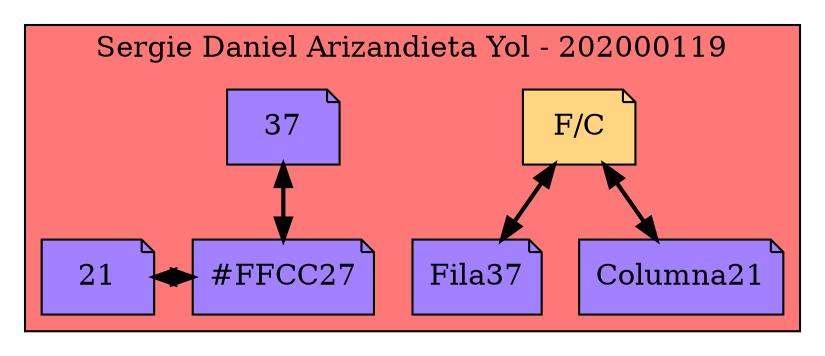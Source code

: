 digraph L{
node[shape=note fillcolor="#A181FF" style =filled]
subgraph cluster_p{
    edge[style = "bold", dir= "both"]
label= "Sergie Daniel Arizandieta Yol - 202000119"bgcolor = "#FF7878"
raiz[label = "F/C" fillcolor="#FFD581" group=1]
Columna37[label="37" group=39];

 {rank=same;raiz;Columna37;}
Fila21[label="21" group=1];
nodo37_21[label="#FFCC27" group=39];

 {rank=same;Fila21;nodo37_21;}

raiz->Fila37

raiz->Columna21
Columna37->nodo37_21
Fila21->nodo37_21

}}